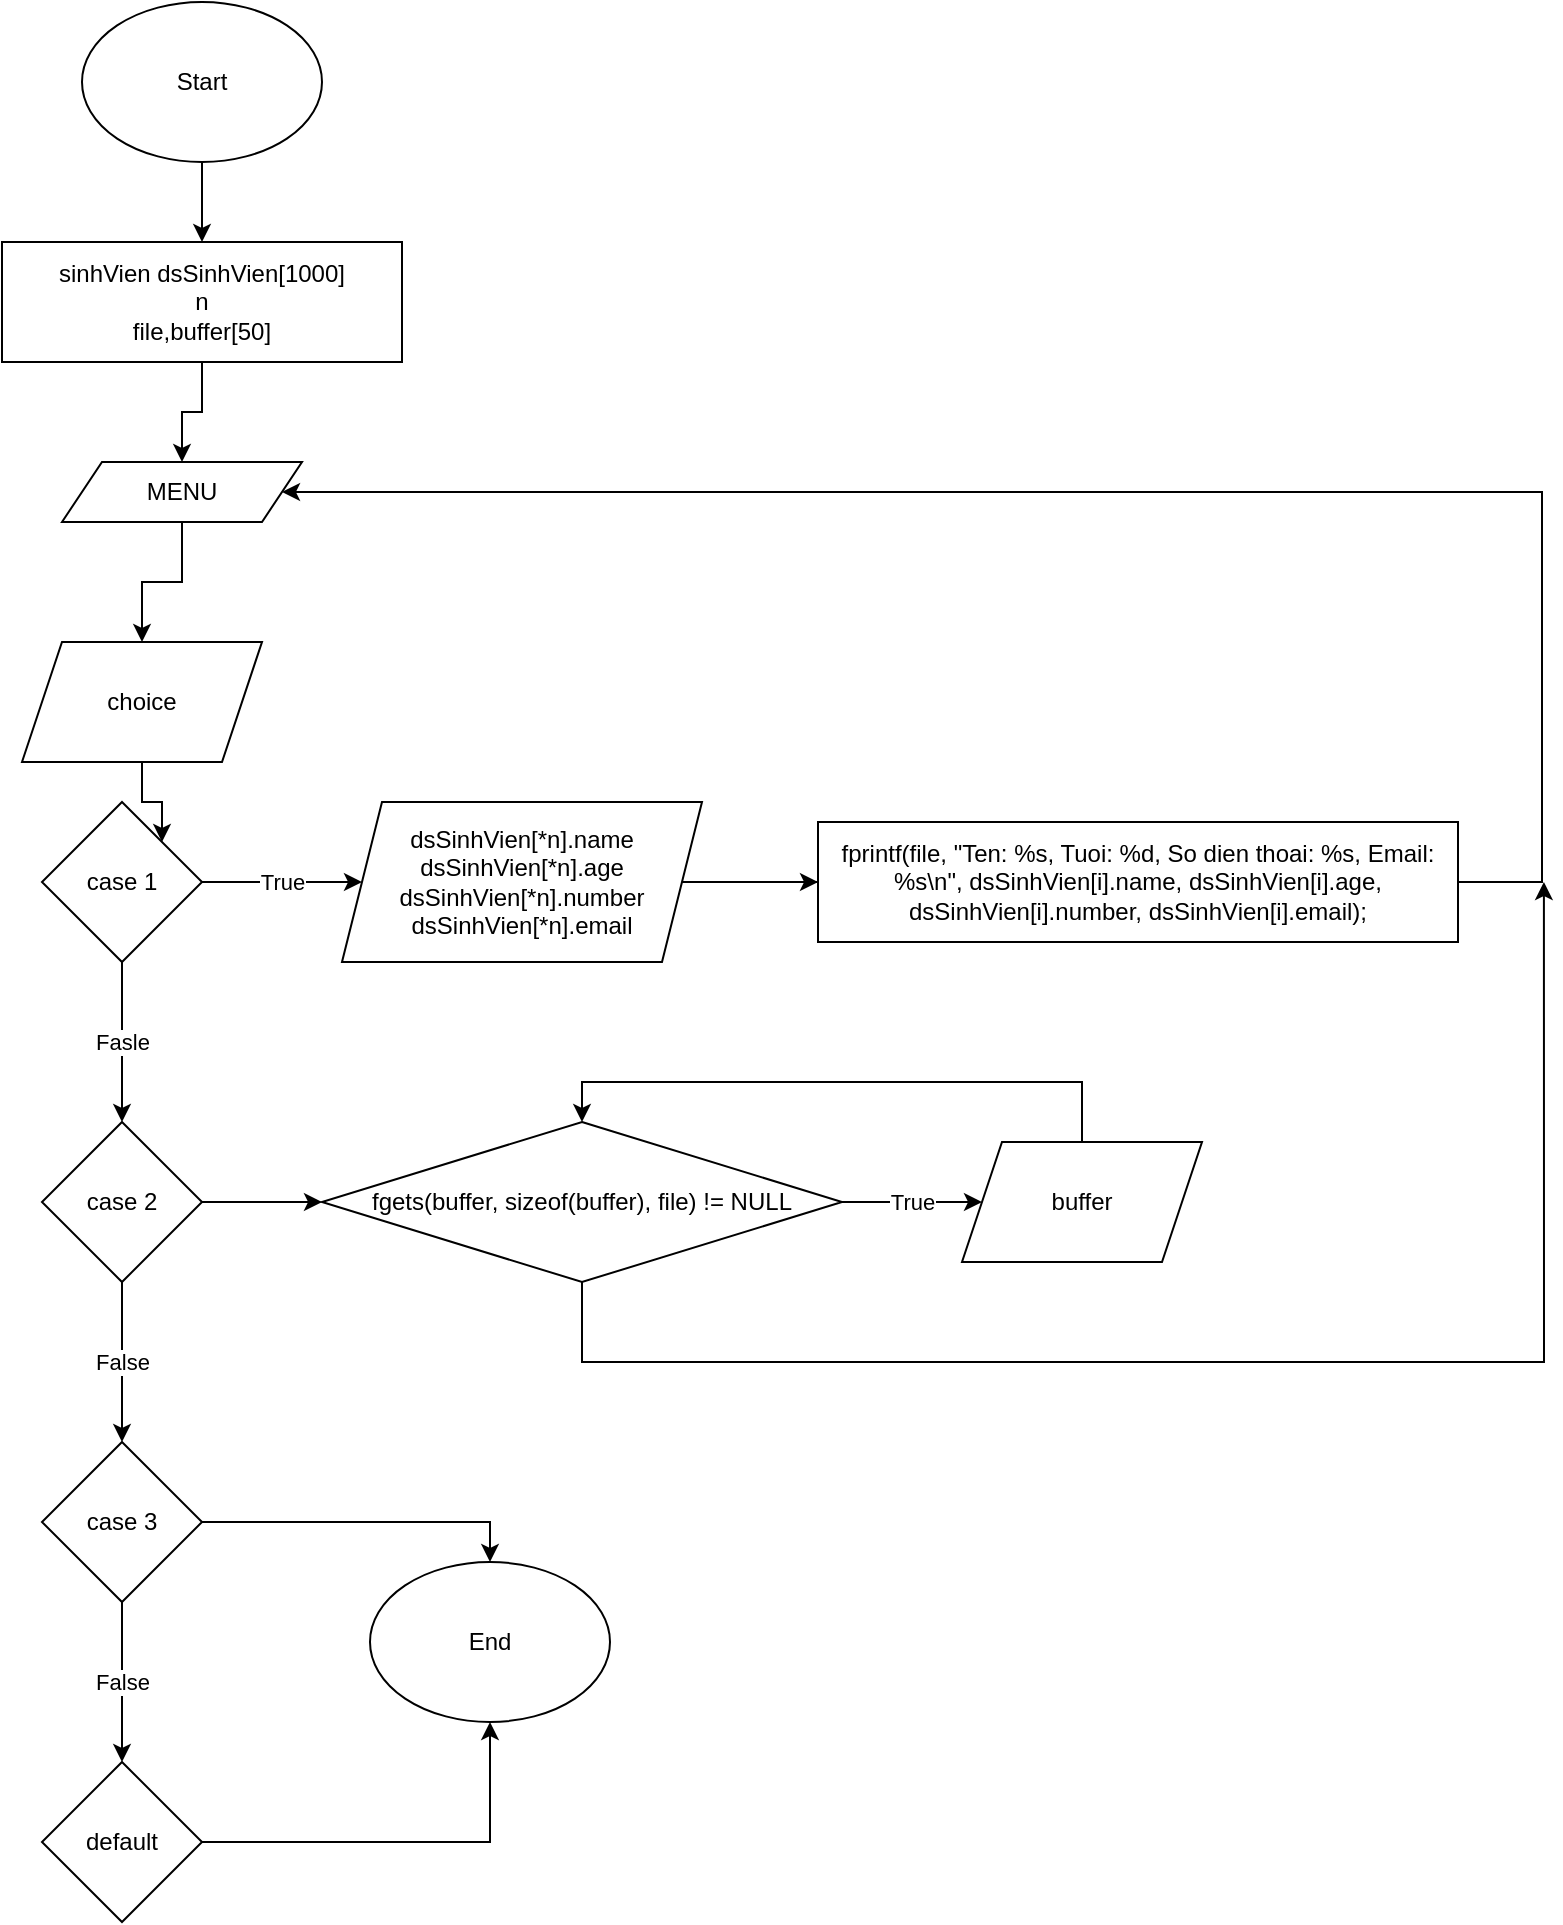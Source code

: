 <mxfile version="20.8.16" type="device"><diagram id="C5RBs43oDa-KdzZeNtuy" name="Page-1"><mxGraphModel dx="561" dy="1899" grid="1" gridSize="10" guides="1" tooltips="1" connect="1" arrows="1" fold="1" page="1" pageScale="1" pageWidth="827" pageHeight="1169" math="0" shadow="0"><root><mxCell id="WIyWlLk6GJQsqaUBKTNV-0"/><mxCell id="WIyWlLk6GJQsqaUBKTNV-1" parent="WIyWlLk6GJQsqaUBKTNV-0"/><mxCell id="SNRbaf3wBwCFa1HYfW7M-3" style="edgeStyle=orthogonalEdgeStyle;rounded=0;orthogonalLoop=1;jettySize=auto;html=1;" edge="1" parent="WIyWlLk6GJQsqaUBKTNV-1" source="SNRbaf3wBwCFa1HYfW7M-0" target="SNRbaf3wBwCFa1HYfW7M-2"><mxGeometry relative="1" as="geometry"/></mxCell><mxCell id="SNRbaf3wBwCFa1HYfW7M-0" value="Start" style="ellipse;whiteSpace=wrap;html=1;" vertex="1" parent="WIyWlLk6GJQsqaUBKTNV-1"><mxGeometry x="150" y="-60" width="120" height="80" as="geometry"/></mxCell><mxCell id="SNRbaf3wBwCFa1HYfW7M-16" style="edgeStyle=orthogonalEdgeStyle;rounded=0;orthogonalLoop=1;jettySize=auto;html=1;entryX=0.5;entryY=0;entryDx=0;entryDy=0;" edge="1" parent="WIyWlLk6GJQsqaUBKTNV-1" source="SNRbaf3wBwCFa1HYfW7M-2" target="SNRbaf3wBwCFa1HYfW7M-15"><mxGeometry relative="1" as="geometry"/></mxCell><mxCell id="SNRbaf3wBwCFa1HYfW7M-2" value="sinhVien dsSinhVien[1000]&lt;br&gt;n&lt;br&gt;file,buffer[50]" style="rounded=0;whiteSpace=wrap;html=1;" vertex="1" parent="WIyWlLk6GJQsqaUBKTNV-1"><mxGeometry x="110" y="60" width="200" height="60" as="geometry"/></mxCell><mxCell id="SNRbaf3wBwCFa1HYfW7M-13" style="edgeStyle=orthogonalEdgeStyle;rounded=0;orthogonalLoop=1;jettySize=auto;html=1;entryX=1;entryY=0;entryDx=0;entryDy=0;" edge="1" parent="WIyWlLk6GJQsqaUBKTNV-1" source="SNRbaf3wBwCFa1HYfW7M-4" target="SNRbaf3wBwCFa1HYfW7M-6"><mxGeometry relative="1" as="geometry"/></mxCell><mxCell id="SNRbaf3wBwCFa1HYfW7M-4" value="choice" style="shape=parallelogram;perimeter=parallelogramPerimeter;whiteSpace=wrap;html=1;fixedSize=1;" vertex="1" parent="WIyWlLk6GJQsqaUBKTNV-1"><mxGeometry x="120" y="260" width="120" height="60" as="geometry"/></mxCell><mxCell id="SNRbaf3wBwCFa1HYfW7M-8" value="Fasle" style="edgeStyle=orthogonalEdgeStyle;rounded=0;orthogonalLoop=1;jettySize=auto;html=1;" edge="1" parent="WIyWlLk6GJQsqaUBKTNV-1" source="SNRbaf3wBwCFa1HYfW7M-6" target="SNRbaf3wBwCFa1HYfW7M-7"><mxGeometry relative="1" as="geometry"/></mxCell><mxCell id="SNRbaf3wBwCFa1HYfW7M-18" value="True" style="edgeStyle=orthogonalEdgeStyle;rounded=0;orthogonalLoop=1;jettySize=auto;html=1;" edge="1" parent="WIyWlLk6GJQsqaUBKTNV-1" source="SNRbaf3wBwCFa1HYfW7M-6" target="SNRbaf3wBwCFa1HYfW7M-14"><mxGeometry relative="1" as="geometry"/></mxCell><mxCell id="SNRbaf3wBwCFa1HYfW7M-6" value="case 1" style="rhombus;whiteSpace=wrap;html=1;" vertex="1" parent="WIyWlLk6GJQsqaUBKTNV-1"><mxGeometry x="130" y="340" width="80" height="80" as="geometry"/></mxCell><mxCell id="SNRbaf3wBwCFa1HYfW7M-10" value="False" style="edgeStyle=orthogonalEdgeStyle;rounded=0;orthogonalLoop=1;jettySize=auto;html=1;" edge="1" parent="WIyWlLk6GJQsqaUBKTNV-1" source="SNRbaf3wBwCFa1HYfW7M-7" target="SNRbaf3wBwCFa1HYfW7M-9"><mxGeometry relative="1" as="geometry"/></mxCell><mxCell id="SNRbaf3wBwCFa1HYfW7M-24" style="edgeStyle=orthogonalEdgeStyle;rounded=0;orthogonalLoop=1;jettySize=auto;html=1;entryX=0;entryY=0.5;entryDx=0;entryDy=0;" edge="1" parent="WIyWlLk6GJQsqaUBKTNV-1" source="SNRbaf3wBwCFa1HYfW7M-7" target="SNRbaf3wBwCFa1HYfW7M-23"><mxGeometry relative="1" as="geometry"/></mxCell><mxCell id="SNRbaf3wBwCFa1HYfW7M-7" value="case 2" style="rhombus;whiteSpace=wrap;html=1;" vertex="1" parent="WIyWlLk6GJQsqaUBKTNV-1"><mxGeometry x="130" y="500" width="80" height="80" as="geometry"/></mxCell><mxCell id="SNRbaf3wBwCFa1HYfW7M-12" value="False" style="edgeStyle=orthogonalEdgeStyle;rounded=0;orthogonalLoop=1;jettySize=auto;html=1;" edge="1" parent="WIyWlLk6GJQsqaUBKTNV-1" source="SNRbaf3wBwCFa1HYfW7M-9" target="SNRbaf3wBwCFa1HYfW7M-11"><mxGeometry relative="1" as="geometry"/></mxCell><mxCell id="SNRbaf3wBwCFa1HYfW7M-30" style="edgeStyle=orthogonalEdgeStyle;rounded=0;orthogonalLoop=1;jettySize=auto;html=1;entryX=0.5;entryY=0;entryDx=0;entryDy=0;" edge="1" parent="WIyWlLk6GJQsqaUBKTNV-1" source="SNRbaf3wBwCFa1HYfW7M-9" target="SNRbaf3wBwCFa1HYfW7M-29"><mxGeometry relative="1" as="geometry"/></mxCell><mxCell id="SNRbaf3wBwCFa1HYfW7M-9" value="case 3" style="rhombus;whiteSpace=wrap;html=1;" vertex="1" parent="WIyWlLk6GJQsqaUBKTNV-1"><mxGeometry x="130" y="660" width="80" height="80" as="geometry"/></mxCell><mxCell id="SNRbaf3wBwCFa1HYfW7M-31" style="edgeStyle=orthogonalEdgeStyle;rounded=0;orthogonalLoop=1;jettySize=auto;html=1;entryX=0.5;entryY=1;entryDx=0;entryDy=0;" edge="1" parent="WIyWlLk6GJQsqaUBKTNV-1" source="SNRbaf3wBwCFa1HYfW7M-11" target="SNRbaf3wBwCFa1HYfW7M-29"><mxGeometry relative="1" as="geometry"/></mxCell><mxCell id="SNRbaf3wBwCFa1HYfW7M-11" value="default" style="rhombus;whiteSpace=wrap;html=1;" vertex="1" parent="WIyWlLk6GJQsqaUBKTNV-1"><mxGeometry x="130" y="820" width="80" height="80" as="geometry"/></mxCell><mxCell id="SNRbaf3wBwCFa1HYfW7M-20" style="edgeStyle=orthogonalEdgeStyle;rounded=0;orthogonalLoop=1;jettySize=auto;html=1;entryX=0;entryY=0.5;entryDx=0;entryDy=0;" edge="1" parent="WIyWlLk6GJQsqaUBKTNV-1" source="SNRbaf3wBwCFa1HYfW7M-14" target="SNRbaf3wBwCFa1HYfW7M-19"><mxGeometry relative="1" as="geometry"/></mxCell><mxCell id="SNRbaf3wBwCFa1HYfW7M-14" value="dsSinhVien[*n].name&lt;br&gt;dsSinhVien[*n].age&lt;br&gt;dsSinhVien[*n].number&lt;br&gt;dsSinhVien[*n].email" style="shape=parallelogram;perimeter=parallelogramPerimeter;whiteSpace=wrap;html=1;fixedSize=1;" vertex="1" parent="WIyWlLk6GJQsqaUBKTNV-1"><mxGeometry x="280" y="340" width="180" height="80" as="geometry"/></mxCell><mxCell id="SNRbaf3wBwCFa1HYfW7M-17" style="edgeStyle=orthogonalEdgeStyle;rounded=0;orthogonalLoop=1;jettySize=auto;html=1;" edge="1" parent="WIyWlLk6GJQsqaUBKTNV-1" source="SNRbaf3wBwCFa1HYfW7M-15" target="SNRbaf3wBwCFa1HYfW7M-4"><mxGeometry relative="1" as="geometry"/></mxCell><mxCell id="SNRbaf3wBwCFa1HYfW7M-15" value="MENU" style="shape=parallelogram;perimeter=parallelogramPerimeter;whiteSpace=wrap;html=1;fixedSize=1;" vertex="1" parent="WIyWlLk6GJQsqaUBKTNV-1"><mxGeometry x="140" y="170" width="120" height="30" as="geometry"/></mxCell><mxCell id="SNRbaf3wBwCFa1HYfW7M-21" style="edgeStyle=orthogonalEdgeStyle;rounded=0;orthogonalLoop=1;jettySize=auto;html=1;entryX=1;entryY=0.5;entryDx=0;entryDy=0;" edge="1" parent="WIyWlLk6GJQsqaUBKTNV-1" target="SNRbaf3wBwCFa1HYfW7M-15"><mxGeometry relative="1" as="geometry"><mxPoint x="357" y="260" as="targetPoint"/><mxPoint x="515" y="380" as="sourcePoint"/><Array as="points"><mxPoint x="880" y="380"/><mxPoint x="880" y="185"/></Array></mxGeometry></mxCell><mxCell id="SNRbaf3wBwCFa1HYfW7M-19" value="fprintf(file, &quot;Ten: %s, Tuoi: %d, So dien thoai: %s, Email: %s\n&quot;, dsSinhVien[i].name, dsSinhVien[i].age, dsSinhVien[i].number, dsSinhVien[i].email);" style="rounded=0;whiteSpace=wrap;html=1;" vertex="1" parent="WIyWlLk6GJQsqaUBKTNV-1"><mxGeometry x="518" y="350" width="320" height="60" as="geometry"/></mxCell><mxCell id="SNRbaf3wBwCFa1HYfW7M-26" value="True" style="edgeStyle=orthogonalEdgeStyle;rounded=0;orthogonalLoop=1;jettySize=auto;html=1;entryX=0;entryY=0.5;entryDx=0;entryDy=0;" edge="1" parent="WIyWlLk6GJQsqaUBKTNV-1" source="SNRbaf3wBwCFa1HYfW7M-23" target="SNRbaf3wBwCFa1HYfW7M-25"><mxGeometry relative="1" as="geometry"><Array as="points"><mxPoint x="560" y="540"/><mxPoint x="560" y="540"/></Array></mxGeometry></mxCell><mxCell id="SNRbaf3wBwCFa1HYfW7M-28" style="edgeStyle=orthogonalEdgeStyle;rounded=0;orthogonalLoop=1;jettySize=auto;html=1;" edge="1" parent="WIyWlLk6GJQsqaUBKTNV-1" source="SNRbaf3wBwCFa1HYfW7M-23"><mxGeometry relative="1" as="geometry"><mxPoint x="880.952" y="380" as="targetPoint"/><Array as="points"><mxPoint x="400" y="620"/><mxPoint x="881" y="620"/></Array></mxGeometry></mxCell><mxCell id="SNRbaf3wBwCFa1HYfW7M-23" value="fgets(buffer, sizeof(buffer), file) != NULL" style="rhombus;whiteSpace=wrap;html=1;" vertex="1" parent="WIyWlLk6GJQsqaUBKTNV-1"><mxGeometry x="270" y="500" width="260" height="80" as="geometry"/></mxCell><mxCell id="SNRbaf3wBwCFa1HYfW7M-27" style="edgeStyle=orthogonalEdgeStyle;rounded=0;orthogonalLoop=1;jettySize=auto;html=1;entryX=0.5;entryY=0;entryDx=0;entryDy=0;" edge="1" parent="WIyWlLk6GJQsqaUBKTNV-1" source="SNRbaf3wBwCFa1HYfW7M-25" target="SNRbaf3wBwCFa1HYfW7M-23"><mxGeometry relative="1" as="geometry"><Array as="points"><mxPoint x="650" y="480"/><mxPoint x="400" y="480"/></Array></mxGeometry></mxCell><mxCell id="SNRbaf3wBwCFa1HYfW7M-25" value="buffer" style="shape=parallelogram;perimeter=parallelogramPerimeter;whiteSpace=wrap;html=1;fixedSize=1;" vertex="1" parent="WIyWlLk6GJQsqaUBKTNV-1"><mxGeometry x="590" y="510" width="120" height="60" as="geometry"/></mxCell><mxCell id="SNRbaf3wBwCFa1HYfW7M-29" value="End" style="ellipse;whiteSpace=wrap;html=1;" vertex="1" parent="WIyWlLk6GJQsqaUBKTNV-1"><mxGeometry x="294" y="720" width="120" height="80" as="geometry"/></mxCell></root></mxGraphModel></diagram></mxfile>